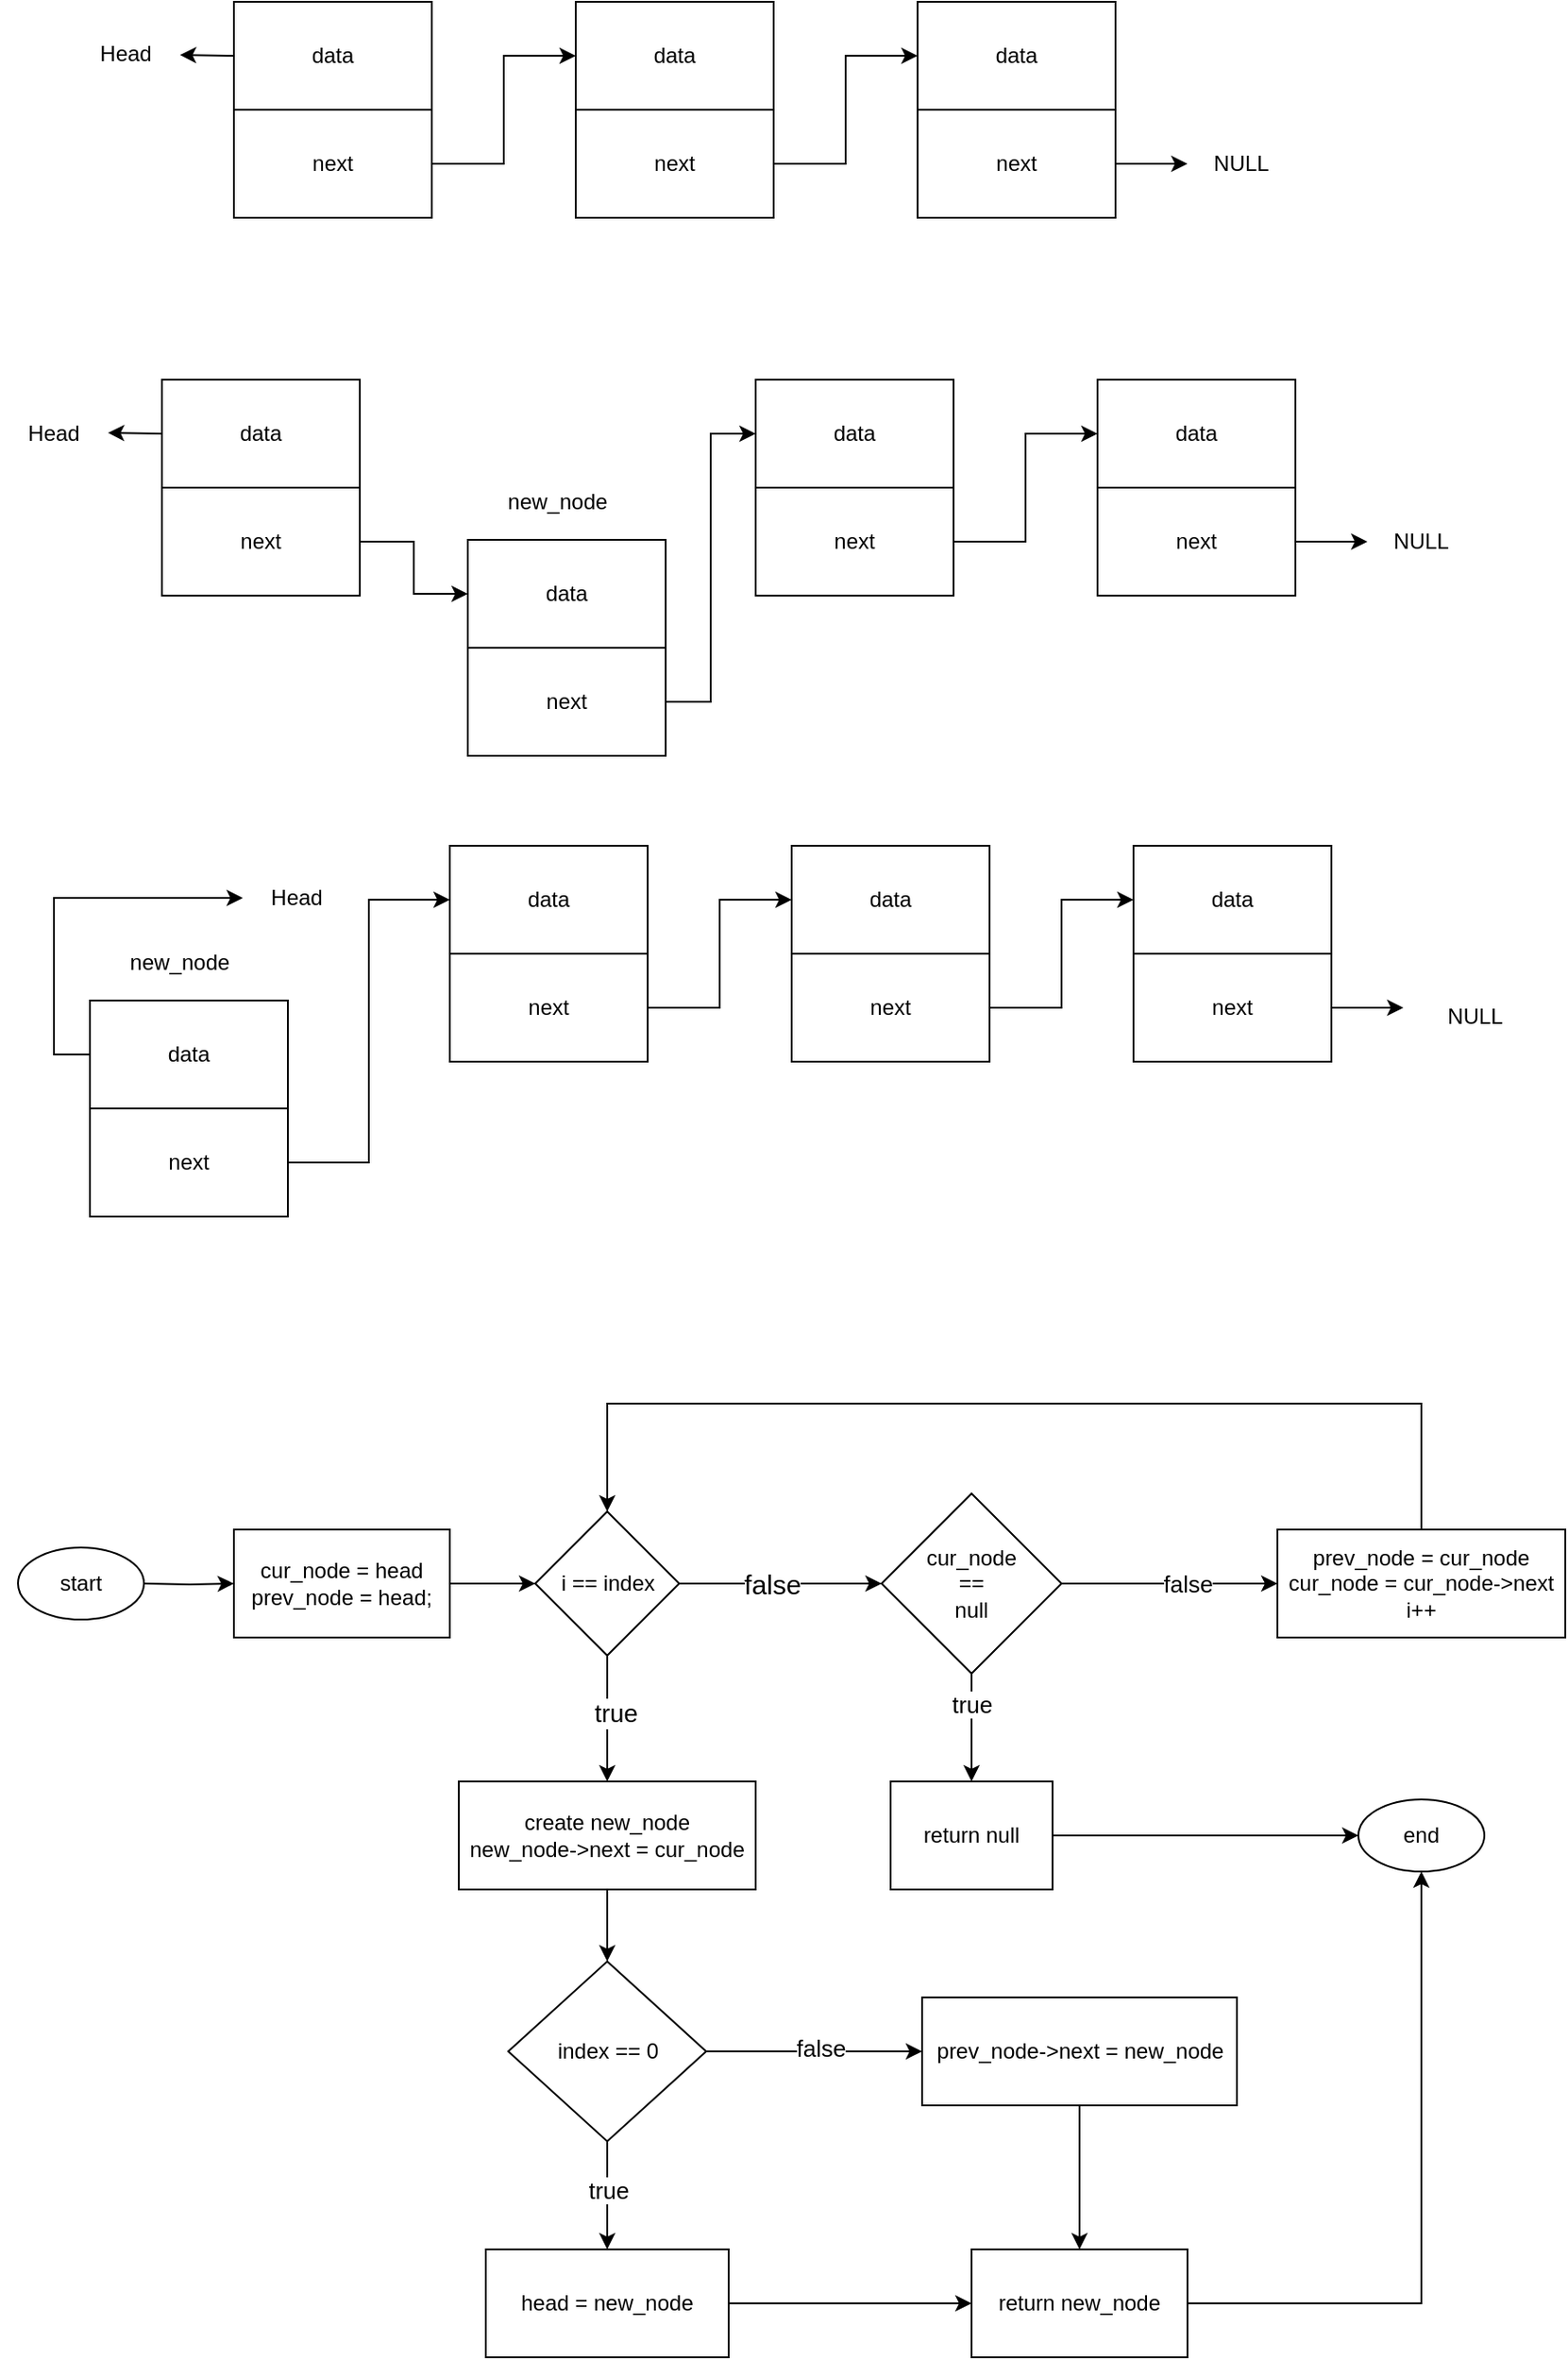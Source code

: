 <mxfile version="21.6.9" type="github">
  <diagram name="Page-1" id="9nDVL10v3f3tXqXnrMIu">
    <mxGraphModel dx="1166" dy="832" grid="1" gridSize="10" guides="1" tooltips="1" connect="1" arrows="1" fold="1" page="1" pageScale="1" pageWidth="850" pageHeight="1100" math="0" shadow="0">
      <root>
        <mxCell id="0" />
        <mxCell id="1" parent="0" />
        <mxCell id="J3NMERC4GzFrTYZFp3_S-1" style="edgeStyle=orthogonalEdgeStyle;rounded=0;orthogonalLoop=1;jettySize=auto;html=1;exitX=1;exitY=0.5;exitDx=0;exitDy=0;entryX=0;entryY=0.5;entryDx=0;entryDy=0;" edge="1" parent="1" source="J3NMERC4GzFrTYZFp3_S-2" target="J3NMERC4GzFrTYZFp3_S-21">
          <mxGeometry relative="1" as="geometry" />
        </mxCell>
        <mxCell id="J3NMERC4GzFrTYZFp3_S-2" value="next" style="rounded=0;whiteSpace=wrap;html=1;" vertex="1" parent="1">
          <mxGeometry x="100" y="291" width="110" height="60" as="geometry" />
        </mxCell>
        <mxCell id="J3NMERC4GzFrTYZFp3_S-3" value="data" style="rounded=0;whiteSpace=wrap;html=1;" vertex="1" parent="1">
          <mxGeometry x="100" y="231" width="110" height="60" as="geometry" />
        </mxCell>
        <mxCell id="J3NMERC4GzFrTYZFp3_S-4" style="edgeStyle=orthogonalEdgeStyle;rounded=0;orthogonalLoop=1;jettySize=auto;html=1;exitX=1;exitY=0.5;exitDx=0;exitDy=0;entryX=0;entryY=0.5;entryDx=0;entryDy=0;" edge="1" parent="1" source="J3NMERC4GzFrTYZFp3_S-5" target="J3NMERC4GzFrTYZFp3_S-9">
          <mxGeometry relative="1" as="geometry" />
        </mxCell>
        <mxCell id="J3NMERC4GzFrTYZFp3_S-5" value="next" style="rounded=0;whiteSpace=wrap;html=1;" vertex="1" parent="1">
          <mxGeometry x="430" y="291" width="110" height="60" as="geometry" />
        </mxCell>
        <mxCell id="J3NMERC4GzFrTYZFp3_S-6" value="data" style="rounded=0;whiteSpace=wrap;html=1;" vertex="1" parent="1">
          <mxGeometry x="430" y="231" width="110" height="60" as="geometry" />
        </mxCell>
        <mxCell id="J3NMERC4GzFrTYZFp3_S-7" style="edgeStyle=orthogonalEdgeStyle;rounded=0;orthogonalLoop=1;jettySize=auto;html=1;exitX=1;exitY=0.5;exitDx=0;exitDy=0;" edge="1" parent="1" source="J3NMERC4GzFrTYZFp3_S-8" target="J3NMERC4GzFrTYZFp3_S-10">
          <mxGeometry relative="1" as="geometry">
            <mxPoint x="800" y="321" as="targetPoint" />
          </mxGeometry>
        </mxCell>
        <mxCell id="J3NMERC4GzFrTYZFp3_S-8" value="next" style="rounded=0;whiteSpace=wrap;html=1;" vertex="1" parent="1">
          <mxGeometry x="620" y="291" width="110" height="60" as="geometry" />
        </mxCell>
        <mxCell id="J3NMERC4GzFrTYZFp3_S-9" value="data" style="rounded=0;whiteSpace=wrap;html=1;" vertex="1" parent="1">
          <mxGeometry x="620" y="231" width="110" height="60" as="geometry" />
        </mxCell>
        <mxCell id="J3NMERC4GzFrTYZFp3_S-10" value="NULL" style="text;html=1;strokeColor=none;fillColor=none;align=center;verticalAlign=middle;whiteSpace=wrap;rounded=0;" vertex="1" parent="1">
          <mxGeometry x="770" y="306" width="60" height="30" as="geometry" />
        </mxCell>
        <mxCell id="J3NMERC4GzFrTYZFp3_S-11" value="" style="endArrow=classic;html=1;rounded=0;exitX=0;exitY=0.5;exitDx=0;exitDy=0;" edge="1" parent="1" source="J3NMERC4GzFrTYZFp3_S-3">
          <mxGeometry width="50" height="50" relative="1" as="geometry">
            <mxPoint x="340" y="380" as="sourcePoint" />
            <mxPoint x="70" y="260.5" as="targetPoint" />
          </mxGeometry>
        </mxCell>
        <mxCell id="J3NMERC4GzFrTYZFp3_S-12" value="Head" style="text;html=1;strokeColor=none;fillColor=none;align=center;verticalAlign=middle;whiteSpace=wrap;rounded=0;" vertex="1" parent="1">
          <mxGeometry x="10" y="246" width="60" height="30" as="geometry" />
        </mxCell>
        <mxCell id="J3NMERC4GzFrTYZFp3_S-34" style="edgeStyle=orthogonalEdgeStyle;rounded=0;orthogonalLoop=1;jettySize=auto;html=1;exitX=1;exitY=0.5;exitDx=0;exitDy=0;entryX=0;entryY=0.5;entryDx=0;entryDy=0;" edge="1" parent="1" source="J3NMERC4GzFrTYZFp3_S-20" target="J3NMERC4GzFrTYZFp3_S-6">
          <mxGeometry relative="1" as="geometry" />
        </mxCell>
        <mxCell id="J3NMERC4GzFrTYZFp3_S-20" value="next" style="rounded=0;whiteSpace=wrap;html=1;" vertex="1" parent="1">
          <mxGeometry x="270" y="380" width="110" height="60" as="geometry" />
        </mxCell>
        <mxCell id="J3NMERC4GzFrTYZFp3_S-21" value="data" style="rounded=0;whiteSpace=wrap;html=1;" vertex="1" parent="1">
          <mxGeometry x="270" y="320" width="110" height="60" as="geometry" />
        </mxCell>
        <mxCell id="J3NMERC4GzFrTYZFp3_S-22" style="edgeStyle=orthogonalEdgeStyle;rounded=0;orthogonalLoop=1;jettySize=auto;html=1;exitX=1;exitY=0.5;exitDx=0;exitDy=0;entryX=0;entryY=0.5;entryDx=0;entryDy=0;" edge="1" parent="1" source="J3NMERC4GzFrTYZFp3_S-23" target="J3NMERC4GzFrTYZFp3_S-27">
          <mxGeometry relative="1" as="geometry" />
        </mxCell>
        <mxCell id="J3NMERC4GzFrTYZFp3_S-23" value="next" style="rounded=0;whiteSpace=wrap;html=1;" vertex="1" parent="1">
          <mxGeometry x="140" y="81" width="110" height="60" as="geometry" />
        </mxCell>
        <mxCell id="J3NMERC4GzFrTYZFp3_S-24" value="data" style="rounded=0;whiteSpace=wrap;html=1;" vertex="1" parent="1">
          <mxGeometry x="140" y="21" width="110" height="60" as="geometry" />
        </mxCell>
        <mxCell id="J3NMERC4GzFrTYZFp3_S-25" style="edgeStyle=orthogonalEdgeStyle;rounded=0;orthogonalLoop=1;jettySize=auto;html=1;exitX=1;exitY=0.5;exitDx=0;exitDy=0;entryX=0;entryY=0.5;entryDx=0;entryDy=0;" edge="1" parent="1" source="J3NMERC4GzFrTYZFp3_S-26" target="J3NMERC4GzFrTYZFp3_S-30">
          <mxGeometry relative="1" as="geometry" />
        </mxCell>
        <mxCell id="J3NMERC4GzFrTYZFp3_S-26" value="next" style="rounded=0;whiteSpace=wrap;html=1;" vertex="1" parent="1">
          <mxGeometry x="330" y="81" width="110" height="60" as="geometry" />
        </mxCell>
        <mxCell id="J3NMERC4GzFrTYZFp3_S-27" value="data" style="rounded=0;whiteSpace=wrap;html=1;" vertex="1" parent="1">
          <mxGeometry x="330" y="21" width="110" height="60" as="geometry" />
        </mxCell>
        <mxCell id="J3NMERC4GzFrTYZFp3_S-28" style="edgeStyle=orthogonalEdgeStyle;rounded=0;orthogonalLoop=1;jettySize=auto;html=1;exitX=1;exitY=0.5;exitDx=0;exitDy=0;" edge="1" parent="1" source="J3NMERC4GzFrTYZFp3_S-29" target="J3NMERC4GzFrTYZFp3_S-31">
          <mxGeometry relative="1" as="geometry">
            <mxPoint x="700" y="111" as="targetPoint" />
          </mxGeometry>
        </mxCell>
        <mxCell id="J3NMERC4GzFrTYZFp3_S-29" value="next" style="rounded=0;whiteSpace=wrap;html=1;" vertex="1" parent="1">
          <mxGeometry x="520" y="81" width="110" height="60" as="geometry" />
        </mxCell>
        <mxCell id="J3NMERC4GzFrTYZFp3_S-30" value="data" style="rounded=0;whiteSpace=wrap;html=1;" vertex="1" parent="1">
          <mxGeometry x="520" y="21" width="110" height="60" as="geometry" />
        </mxCell>
        <mxCell id="J3NMERC4GzFrTYZFp3_S-31" value="NULL" style="text;html=1;strokeColor=none;fillColor=none;align=center;verticalAlign=middle;whiteSpace=wrap;rounded=0;" vertex="1" parent="1">
          <mxGeometry x="670" y="96" width="60" height="30" as="geometry" />
        </mxCell>
        <mxCell id="J3NMERC4GzFrTYZFp3_S-32" value="" style="endArrow=classic;html=1;rounded=0;exitX=0;exitY=0.5;exitDx=0;exitDy=0;" edge="1" parent="1" source="J3NMERC4GzFrTYZFp3_S-24" target="J3NMERC4GzFrTYZFp3_S-33">
          <mxGeometry width="50" height="50" relative="1" as="geometry">
            <mxPoint x="380" y="170" as="sourcePoint" />
            <mxPoint x="80" y="50" as="targetPoint" />
          </mxGeometry>
        </mxCell>
        <mxCell id="J3NMERC4GzFrTYZFp3_S-33" value="Head" style="text;html=1;strokeColor=none;fillColor=none;align=center;verticalAlign=middle;whiteSpace=wrap;rounded=0;" vertex="1" parent="1">
          <mxGeometry x="50" y="35" width="60" height="30" as="geometry" />
        </mxCell>
        <mxCell id="J3NMERC4GzFrTYZFp3_S-35" value="new_node" style="text;html=1;strokeColor=none;fillColor=none;align=center;verticalAlign=middle;whiteSpace=wrap;rounded=0;" vertex="1" parent="1">
          <mxGeometry x="290" y="284" width="60" height="30" as="geometry" />
        </mxCell>
        <mxCell id="J3NMERC4GzFrTYZFp3_S-68" style="edgeStyle=orthogonalEdgeStyle;rounded=0;orthogonalLoop=1;jettySize=auto;html=1;exitX=1;exitY=0.5;exitDx=0;exitDy=0;entryX=0;entryY=0.5;entryDx=0;entryDy=0;" edge="1" parent="1" source="J3NMERC4GzFrTYZFp3_S-69" target="J3NMERC4GzFrTYZFp3_S-73">
          <mxGeometry relative="1" as="geometry" />
        </mxCell>
        <mxCell id="J3NMERC4GzFrTYZFp3_S-69" value="next" style="rounded=0;whiteSpace=wrap;html=1;" vertex="1" parent="1">
          <mxGeometry x="260" y="550" width="110" height="60" as="geometry" />
        </mxCell>
        <mxCell id="J3NMERC4GzFrTYZFp3_S-70" value="data" style="rounded=0;whiteSpace=wrap;html=1;" vertex="1" parent="1">
          <mxGeometry x="260" y="490" width="110" height="60" as="geometry" />
        </mxCell>
        <mxCell id="J3NMERC4GzFrTYZFp3_S-71" style="edgeStyle=orthogonalEdgeStyle;rounded=0;orthogonalLoop=1;jettySize=auto;html=1;exitX=1;exitY=0.5;exitDx=0;exitDy=0;entryX=0;entryY=0.5;entryDx=0;entryDy=0;" edge="1" parent="1" source="J3NMERC4GzFrTYZFp3_S-72" target="J3NMERC4GzFrTYZFp3_S-76">
          <mxGeometry relative="1" as="geometry" />
        </mxCell>
        <mxCell id="J3NMERC4GzFrTYZFp3_S-72" value="next" style="rounded=0;whiteSpace=wrap;html=1;" vertex="1" parent="1">
          <mxGeometry x="450" y="550" width="110" height="60" as="geometry" />
        </mxCell>
        <mxCell id="J3NMERC4GzFrTYZFp3_S-73" value="data" style="rounded=0;whiteSpace=wrap;html=1;" vertex="1" parent="1">
          <mxGeometry x="450" y="490" width="110" height="60" as="geometry" />
        </mxCell>
        <mxCell id="J3NMERC4GzFrTYZFp3_S-74" style="edgeStyle=orthogonalEdgeStyle;rounded=0;orthogonalLoop=1;jettySize=auto;html=1;exitX=1;exitY=0.5;exitDx=0;exitDy=0;" edge="1" parent="1" source="J3NMERC4GzFrTYZFp3_S-75">
          <mxGeometry relative="1" as="geometry">
            <mxPoint x="790" y="580" as="targetPoint" />
          </mxGeometry>
        </mxCell>
        <mxCell id="J3NMERC4GzFrTYZFp3_S-75" value="next" style="rounded=0;whiteSpace=wrap;html=1;" vertex="1" parent="1">
          <mxGeometry x="640" y="550" width="110" height="60" as="geometry" />
        </mxCell>
        <mxCell id="J3NMERC4GzFrTYZFp3_S-76" value="data" style="rounded=0;whiteSpace=wrap;html=1;" vertex="1" parent="1">
          <mxGeometry x="640" y="490" width="110" height="60" as="geometry" />
        </mxCell>
        <mxCell id="J3NMERC4GzFrTYZFp3_S-77" value="NULL" style="text;html=1;strokeColor=none;fillColor=none;align=center;verticalAlign=middle;whiteSpace=wrap;rounded=0;" vertex="1" parent="1">
          <mxGeometry x="800" y="570" width="60" height="30" as="geometry" />
        </mxCell>
        <mxCell id="J3NMERC4GzFrTYZFp3_S-79" value="Head" style="text;html=1;strokeColor=none;fillColor=none;align=center;verticalAlign=middle;whiteSpace=wrap;rounded=0;" vertex="1" parent="1">
          <mxGeometry x="145" y="504" width="60" height="30" as="geometry" />
        </mxCell>
        <mxCell id="J3NMERC4GzFrTYZFp3_S-83" style="edgeStyle=orthogonalEdgeStyle;rounded=0;orthogonalLoop=1;jettySize=auto;html=1;exitX=1;exitY=0.5;exitDx=0;exitDy=0;entryX=0;entryY=0.5;entryDx=0;entryDy=0;" edge="1" parent="1" source="J3NMERC4GzFrTYZFp3_S-80" target="J3NMERC4GzFrTYZFp3_S-70">
          <mxGeometry relative="1" as="geometry">
            <mxPoint x="250" y="665.571" as="targetPoint" />
          </mxGeometry>
        </mxCell>
        <mxCell id="J3NMERC4GzFrTYZFp3_S-80" value="next" style="rounded=0;whiteSpace=wrap;html=1;" vertex="1" parent="1">
          <mxGeometry x="60" y="636" width="110" height="60" as="geometry" />
        </mxCell>
        <mxCell id="J3NMERC4GzFrTYZFp3_S-84" style="edgeStyle=orthogonalEdgeStyle;rounded=0;orthogonalLoop=1;jettySize=auto;html=1;exitX=0;exitY=0.5;exitDx=0;exitDy=0;entryX=0;entryY=0.5;entryDx=0;entryDy=0;" edge="1" parent="1" source="J3NMERC4GzFrTYZFp3_S-81" target="J3NMERC4GzFrTYZFp3_S-79">
          <mxGeometry relative="1" as="geometry" />
        </mxCell>
        <mxCell id="J3NMERC4GzFrTYZFp3_S-81" value="data" style="rounded=0;whiteSpace=wrap;html=1;" vertex="1" parent="1">
          <mxGeometry x="60" y="576" width="110" height="60" as="geometry" />
        </mxCell>
        <mxCell id="J3NMERC4GzFrTYZFp3_S-82" value="new_node" style="text;html=1;strokeColor=none;fillColor=none;align=center;verticalAlign=middle;whiteSpace=wrap;rounded=0;" vertex="1" parent="1">
          <mxGeometry x="80" y="540" width="60" height="30" as="geometry" />
        </mxCell>
        <mxCell id="J3NMERC4GzFrTYZFp3_S-111" style="edgeStyle=orthogonalEdgeStyle;rounded=0;orthogonalLoop=1;jettySize=auto;html=1;exitX=1;exitY=0.5;exitDx=0;exitDy=0;entryX=0;entryY=0.5;entryDx=0;entryDy=0;" edge="1" parent="1" target="J3NMERC4GzFrTYZFp3_S-102">
          <mxGeometry relative="1" as="geometry">
            <mxPoint x="90.0" y="900" as="sourcePoint" />
          </mxGeometry>
        </mxCell>
        <mxCell id="J3NMERC4GzFrTYZFp3_S-101" value="start" style="ellipse;whiteSpace=wrap;html=1;" vertex="1" parent="1">
          <mxGeometry x="20" y="880" width="70" height="40" as="geometry" />
        </mxCell>
        <mxCell id="J3NMERC4GzFrTYZFp3_S-112" style="edgeStyle=orthogonalEdgeStyle;rounded=0;orthogonalLoop=1;jettySize=auto;html=1;exitX=1;exitY=0.5;exitDx=0;exitDy=0;entryX=0;entryY=0.5;entryDx=0;entryDy=0;" edge="1" parent="1" source="J3NMERC4GzFrTYZFp3_S-102" target="J3NMERC4GzFrTYZFp3_S-103">
          <mxGeometry relative="1" as="geometry" />
        </mxCell>
        <mxCell id="J3NMERC4GzFrTYZFp3_S-102" value="cur_node = head&lt;br&gt;prev_node = head;" style="rounded=0;whiteSpace=wrap;html=1;" vertex="1" parent="1">
          <mxGeometry x="140" y="870" width="120" height="60" as="geometry" />
        </mxCell>
        <mxCell id="J3NMERC4GzFrTYZFp3_S-113" style="edgeStyle=orthogonalEdgeStyle;rounded=0;orthogonalLoop=1;jettySize=auto;html=1;exitX=1;exitY=0.5;exitDx=0;exitDy=0;entryX=0;entryY=0.5;entryDx=0;entryDy=0;" edge="1" parent="1" source="J3NMERC4GzFrTYZFp3_S-103" target="J3NMERC4GzFrTYZFp3_S-106">
          <mxGeometry relative="1" as="geometry" />
        </mxCell>
        <mxCell id="J3NMERC4GzFrTYZFp3_S-131" value="&lt;font style=&quot;font-size: 15px;&quot;&gt;false&lt;/font&gt;" style="edgeLabel;html=1;align=center;verticalAlign=middle;resizable=0;points=[];" vertex="1" connectable="0" parent="J3NMERC4GzFrTYZFp3_S-113">
          <mxGeometry x="-0.113" relative="1" as="geometry">
            <mxPoint x="1" as="offset" />
          </mxGeometry>
        </mxCell>
        <mxCell id="J3NMERC4GzFrTYZFp3_S-115" style="edgeStyle=orthogonalEdgeStyle;rounded=0;orthogonalLoop=1;jettySize=auto;html=1;exitX=0.5;exitY=1;exitDx=0;exitDy=0;entryX=0.5;entryY=0;entryDx=0;entryDy=0;" edge="1" parent="1" source="J3NMERC4GzFrTYZFp3_S-103" target="J3NMERC4GzFrTYZFp3_S-104">
          <mxGeometry relative="1" as="geometry" />
        </mxCell>
        <mxCell id="J3NMERC4GzFrTYZFp3_S-132" value="&lt;font style=&quot;font-size: 14px;&quot;&gt;true&lt;/font&gt;" style="edgeLabel;html=1;align=center;verticalAlign=middle;resizable=0;points=[];" vertex="1" connectable="0" parent="J3NMERC4GzFrTYZFp3_S-115">
          <mxGeometry x="-0.094" y="4" relative="1" as="geometry">
            <mxPoint as="offset" />
          </mxGeometry>
        </mxCell>
        <mxCell id="J3NMERC4GzFrTYZFp3_S-103" value="i == index" style="rhombus;whiteSpace=wrap;html=1;" vertex="1" parent="1">
          <mxGeometry x="307.5" y="860" width="80" height="80" as="geometry" />
        </mxCell>
        <mxCell id="J3NMERC4GzFrTYZFp3_S-116" style="edgeStyle=orthogonalEdgeStyle;rounded=0;orthogonalLoop=1;jettySize=auto;html=1;exitX=0.5;exitY=1;exitDx=0;exitDy=0;entryX=0.5;entryY=0;entryDx=0;entryDy=0;" edge="1" parent="1" source="J3NMERC4GzFrTYZFp3_S-104" target="J3NMERC4GzFrTYZFp3_S-107">
          <mxGeometry relative="1" as="geometry" />
        </mxCell>
        <mxCell id="J3NMERC4GzFrTYZFp3_S-104" value="create new_node&lt;br&gt;new_node-&amp;gt;next = cur_node" style="rounded=0;whiteSpace=wrap;html=1;" vertex="1" parent="1">
          <mxGeometry x="265" y="1010" width="165" height="60" as="geometry" />
        </mxCell>
        <mxCell id="J3NMERC4GzFrTYZFp3_S-143" style="edgeStyle=orthogonalEdgeStyle;rounded=0;orthogonalLoop=1;jettySize=auto;html=1;exitX=1;exitY=0.5;exitDx=0;exitDy=0;entryX=0;entryY=0.5;entryDx=0;entryDy=0;" edge="1" parent="1" source="J3NMERC4GzFrTYZFp3_S-105" target="J3NMERC4GzFrTYZFp3_S-125">
          <mxGeometry relative="1" as="geometry" />
        </mxCell>
        <mxCell id="J3NMERC4GzFrTYZFp3_S-105" value="return null" style="rounded=0;whiteSpace=wrap;html=1;" vertex="1" parent="1">
          <mxGeometry x="505" y="1010" width="90" height="60" as="geometry" />
        </mxCell>
        <mxCell id="J3NMERC4GzFrTYZFp3_S-114" style="edgeStyle=orthogonalEdgeStyle;rounded=0;orthogonalLoop=1;jettySize=auto;html=1;exitX=1;exitY=0.5;exitDx=0;exitDy=0;entryX=0;entryY=0.5;entryDx=0;entryDy=0;" edge="1" parent="1" source="J3NMERC4GzFrTYZFp3_S-106" target="J3NMERC4GzFrTYZFp3_S-110">
          <mxGeometry relative="1" as="geometry">
            <Array as="points">
              <mxPoint x="670" y="900" />
              <mxPoint x="670" y="900" />
            </Array>
          </mxGeometry>
        </mxCell>
        <mxCell id="J3NMERC4GzFrTYZFp3_S-140" value="&lt;font style=&quot;font-size: 13px;&quot;&gt;false&lt;/font&gt;" style="edgeLabel;html=1;align=center;verticalAlign=middle;resizable=0;points=[];" vertex="1" connectable="0" parent="J3NMERC4GzFrTYZFp3_S-114">
          <mxGeometry x="0.164" y="-4" relative="1" as="geometry">
            <mxPoint y="-4" as="offset" />
          </mxGeometry>
        </mxCell>
        <mxCell id="J3NMERC4GzFrTYZFp3_S-122" value="" style="edgeStyle=orthogonalEdgeStyle;rounded=0;orthogonalLoop=1;jettySize=auto;html=1;" edge="1" parent="1" source="J3NMERC4GzFrTYZFp3_S-106" target="J3NMERC4GzFrTYZFp3_S-105">
          <mxGeometry relative="1" as="geometry" />
        </mxCell>
        <mxCell id="J3NMERC4GzFrTYZFp3_S-133" value="&lt;font style=&quot;font-size: 13px;&quot;&gt;true&lt;/font&gt;" style="edgeLabel;html=1;align=center;verticalAlign=middle;resizable=0;points=[];" vertex="1" connectable="0" parent="J3NMERC4GzFrTYZFp3_S-122">
          <mxGeometry x="-0.44" y="3" relative="1" as="geometry">
            <mxPoint x="-3" as="offset" />
          </mxGeometry>
        </mxCell>
        <mxCell id="J3NMERC4GzFrTYZFp3_S-106" value="cur_node&lt;br&gt;==&lt;br&gt;null" style="rhombus;whiteSpace=wrap;html=1;" vertex="1" parent="1">
          <mxGeometry x="500" y="850" width="100" height="100" as="geometry" />
        </mxCell>
        <mxCell id="J3NMERC4GzFrTYZFp3_S-117" style="edgeStyle=orthogonalEdgeStyle;rounded=0;orthogonalLoop=1;jettySize=auto;html=1;exitX=0.5;exitY=1;exitDx=0;exitDy=0;entryX=0.5;entryY=0;entryDx=0;entryDy=0;" edge="1" parent="1" source="J3NMERC4GzFrTYZFp3_S-107" target="J3NMERC4GzFrTYZFp3_S-108">
          <mxGeometry relative="1" as="geometry" />
        </mxCell>
        <mxCell id="J3NMERC4GzFrTYZFp3_S-136" value="&lt;font style=&quot;font-size: 13px;&quot;&gt;true&lt;/font&gt;" style="edgeLabel;html=1;align=center;verticalAlign=middle;resizable=0;points=[];" vertex="1" connectable="0" parent="J3NMERC4GzFrTYZFp3_S-117">
          <mxGeometry x="-0.1" relative="1" as="geometry">
            <mxPoint as="offset" />
          </mxGeometry>
        </mxCell>
        <mxCell id="J3NMERC4GzFrTYZFp3_S-120" style="edgeStyle=orthogonalEdgeStyle;rounded=0;orthogonalLoop=1;jettySize=auto;html=1;exitX=1;exitY=0.5;exitDx=0;exitDy=0;" edge="1" parent="1" source="J3NMERC4GzFrTYZFp3_S-107" target="J3NMERC4GzFrTYZFp3_S-109">
          <mxGeometry relative="1" as="geometry" />
        </mxCell>
        <mxCell id="J3NMERC4GzFrTYZFp3_S-138" value="&lt;font style=&quot;font-size: 13px;&quot;&gt;false&lt;/font&gt;" style="edgeLabel;html=1;align=center;verticalAlign=middle;resizable=0;points=[];" vertex="1" connectable="0" parent="J3NMERC4GzFrTYZFp3_S-120">
          <mxGeometry x="0.058" y="2" relative="1" as="geometry">
            <mxPoint as="offset" />
          </mxGeometry>
        </mxCell>
        <mxCell id="J3NMERC4GzFrTYZFp3_S-107" value="index == 0" style="rhombus;whiteSpace=wrap;html=1;" vertex="1" parent="1">
          <mxGeometry x="292.5" y="1110" width="110" height="100" as="geometry" />
        </mxCell>
        <mxCell id="J3NMERC4GzFrTYZFp3_S-146" value="" style="edgeStyle=orthogonalEdgeStyle;rounded=0;orthogonalLoop=1;jettySize=auto;html=1;" edge="1" parent="1" source="J3NMERC4GzFrTYZFp3_S-108" target="J3NMERC4GzFrTYZFp3_S-145">
          <mxGeometry relative="1" as="geometry" />
        </mxCell>
        <mxCell id="J3NMERC4GzFrTYZFp3_S-108" value="head = new_node" style="rounded=0;whiteSpace=wrap;html=1;" vertex="1" parent="1">
          <mxGeometry x="280" y="1270" width="135" height="60" as="geometry" />
        </mxCell>
        <mxCell id="J3NMERC4GzFrTYZFp3_S-147" value="" style="edgeStyle=orthogonalEdgeStyle;rounded=0;orthogonalLoop=1;jettySize=auto;html=1;" edge="1" parent="1" source="J3NMERC4GzFrTYZFp3_S-109" target="J3NMERC4GzFrTYZFp3_S-145">
          <mxGeometry relative="1" as="geometry" />
        </mxCell>
        <mxCell id="J3NMERC4GzFrTYZFp3_S-109" value="prev_node-&amp;gt;next = new_node" style="rounded=0;whiteSpace=wrap;html=1;" vertex="1" parent="1">
          <mxGeometry x="522.5" y="1130" width="175" height="60" as="geometry" />
        </mxCell>
        <mxCell id="J3NMERC4GzFrTYZFp3_S-135" style="edgeStyle=orthogonalEdgeStyle;rounded=0;orthogonalLoop=1;jettySize=auto;html=1;exitX=0.5;exitY=0;exitDx=0;exitDy=0;entryX=0.5;entryY=0;entryDx=0;entryDy=0;" edge="1" parent="1" source="J3NMERC4GzFrTYZFp3_S-110" target="J3NMERC4GzFrTYZFp3_S-103">
          <mxGeometry relative="1" as="geometry">
            <Array as="points">
              <mxPoint x="800" y="800" />
              <mxPoint x="348" y="800" />
            </Array>
          </mxGeometry>
        </mxCell>
        <mxCell id="J3NMERC4GzFrTYZFp3_S-110" value="prev_node = cur_node&lt;br&gt;cur_node = cur_node-&amp;gt;next&lt;br&gt;i++" style="rounded=0;whiteSpace=wrap;html=1;" vertex="1" parent="1">
          <mxGeometry x="720" y="870" width="160" height="60" as="geometry" />
        </mxCell>
        <mxCell id="J3NMERC4GzFrTYZFp3_S-125" value="end" style="ellipse;whiteSpace=wrap;html=1;" vertex="1" parent="1">
          <mxGeometry x="765" y="1020" width="70" height="40" as="geometry" />
        </mxCell>
        <mxCell id="J3NMERC4GzFrTYZFp3_S-148" style="edgeStyle=orthogonalEdgeStyle;rounded=0;orthogonalLoop=1;jettySize=auto;html=1;exitX=1;exitY=0.5;exitDx=0;exitDy=0;entryX=0.5;entryY=1;entryDx=0;entryDy=0;" edge="1" parent="1" source="J3NMERC4GzFrTYZFp3_S-145" target="J3NMERC4GzFrTYZFp3_S-125">
          <mxGeometry relative="1" as="geometry" />
        </mxCell>
        <mxCell id="J3NMERC4GzFrTYZFp3_S-145" value="return new_node" style="whiteSpace=wrap;html=1;rounded=0;" vertex="1" parent="1">
          <mxGeometry x="550" y="1270" width="120" height="60" as="geometry" />
        </mxCell>
      </root>
    </mxGraphModel>
  </diagram>
</mxfile>
